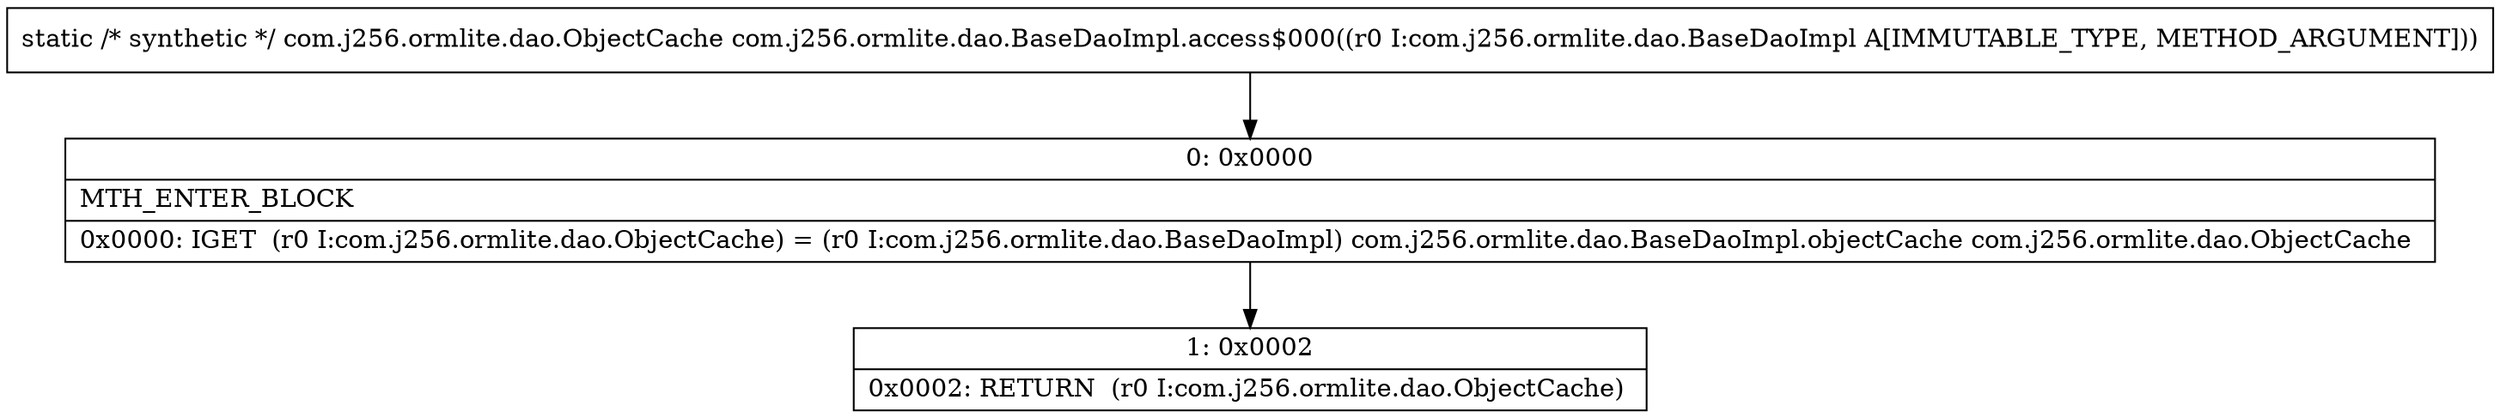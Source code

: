 digraph "CFG forcom.j256.ormlite.dao.BaseDaoImpl.access$000(Lcom\/j256\/ormlite\/dao\/BaseDaoImpl;)Lcom\/j256\/ormlite\/dao\/ObjectCache;" {
Node_0 [shape=record,label="{0\:\ 0x0000|MTH_ENTER_BLOCK\l|0x0000: IGET  (r0 I:com.j256.ormlite.dao.ObjectCache) = (r0 I:com.j256.ormlite.dao.BaseDaoImpl) com.j256.ormlite.dao.BaseDaoImpl.objectCache com.j256.ormlite.dao.ObjectCache \l}"];
Node_1 [shape=record,label="{1\:\ 0x0002|0x0002: RETURN  (r0 I:com.j256.ormlite.dao.ObjectCache) \l}"];
MethodNode[shape=record,label="{static \/* synthetic *\/ com.j256.ormlite.dao.ObjectCache com.j256.ormlite.dao.BaseDaoImpl.access$000((r0 I:com.j256.ormlite.dao.BaseDaoImpl A[IMMUTABLE_TYPE, METHOD_ARGUMENT])) }"];
MethodNode -> Node_0;
Node_0 -> Node_1;
}

